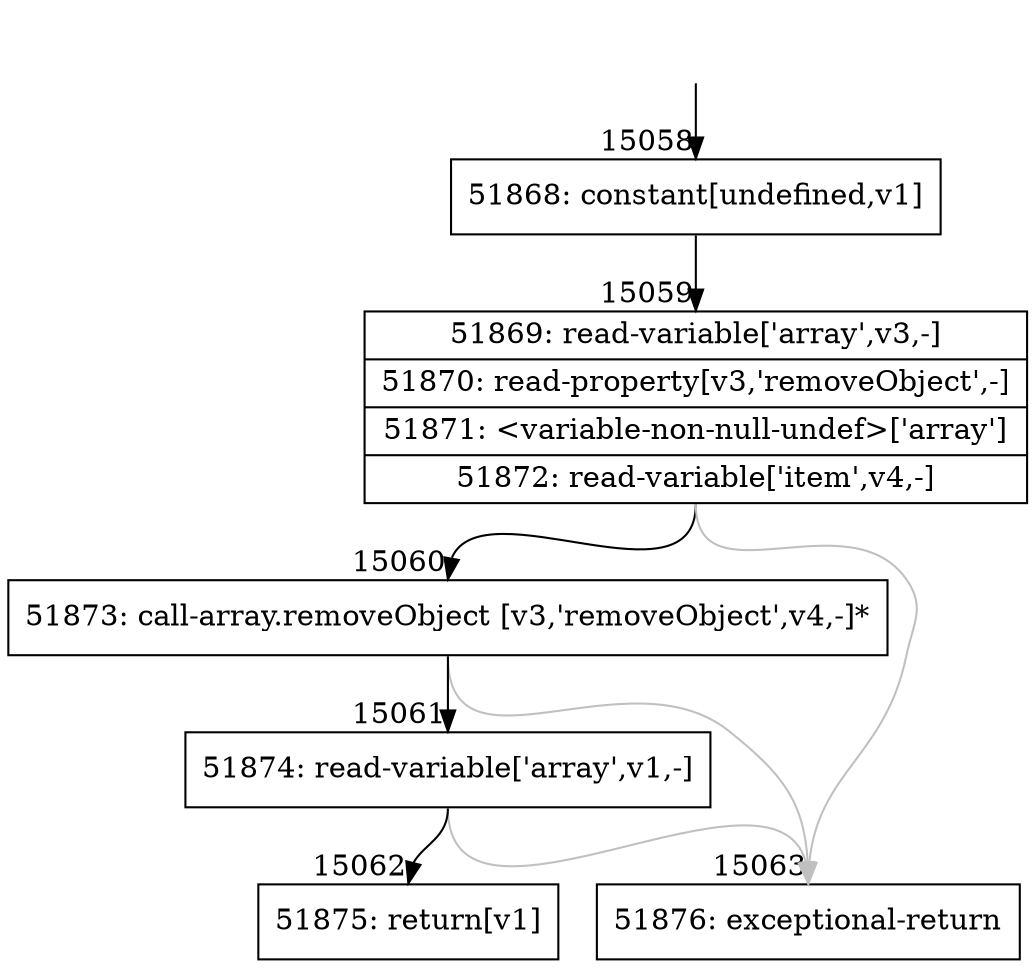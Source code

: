 digraph {
rankdir="TD"
BB_entry1270[shape=none,label=""];
BB_entry1270 -> BB15058 [tailport=s, headport=n, headlabel="    15058"]
BB15058 [shape=record label="{51868: constant[undefined,v1]}" ] 
BB15058 -> BB15059 [tailport=s, headport=n, headlabel="      15059"]
BB15059 [shape=record label="{51869: read-variable['array',v3,-]|51870: read-property[v3,'removeObject',-]|51871: \<variable-non-null-undef\>['array']|51872: read-variable['item',v4,-]}" ] 
BB15059 -> BB15060 [tailport=s, headport=n, headlabel="      15060"]
BB15059 -> BB15063 [tailport=s, headport=n, color=gray, headlabel="      15063"]
BB15060 [shape=record label="{51873: call-array.removeObject [v3,'removeObject',v4,-]*}" ] 
BB15060 -> BB15061 [tailport=s, headport=n, headlabel="      15061"]
BB15060 -> BB15063 [tailport=s, headport=n, color=gray]
BB15061 [shape=record label="{51874: read-variable['array',v1,-]}" ] 
BB15061 -> BB15062 [tailport=s, headport=n, headlabel="      15062"]
BB15061 -> BB15063 [tailport=s, headport=n, color=gray]
BB15062 [shape=record label="{51875: return[v1]}" ] 
BB15063 [shape=record label="{51876: exceptional-return}" ] 
//#$~ 27761
}

